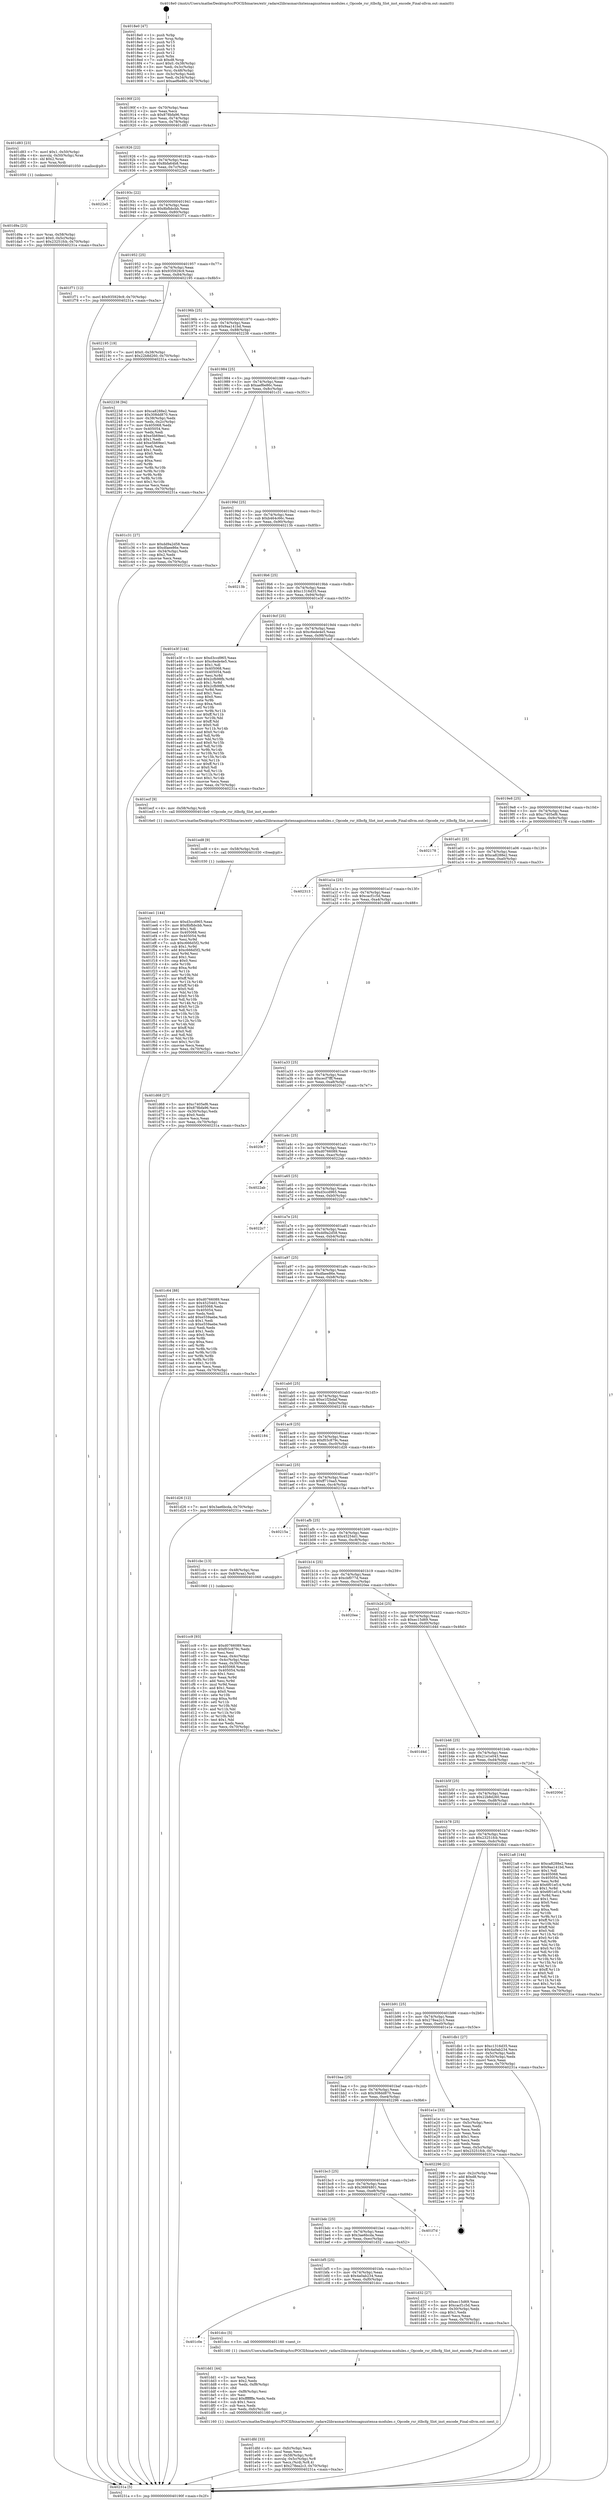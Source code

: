 digraph "0x4018e0" {
  label = "0x4018e0 (/mnt/c/Users/mathe/Desktop/tcc/POCII/binaries/extr_radare2librasmarchxtensagnuxtensa-modules.c_Opcode_rsr_itlbcfg_Slot_inst_encode_Final-ollvm.out::main(0))"
  labelloc = "t"
  node[shape=record]

  Entry [label="",width=0.3,height=0.3,shape=circle,fillcolor=black,style=filled]
  "0x40190f" [label="{
     0x40190f [23]\l
     | [instrs]\l
     &nbsp;&nbsp;0x40190f \<+3\>: mov -0x70(%rbp),%eax\l
     &nbsp;&nbsp;0x401912 \<+2\>: mov %eax,%ecx\l
     &nbsp;&nbsp;0x401914 \<+6\>: sub $0x878bfa96,%ecx\l
     &nbsp;&nbsp;0x40191a \<+3\>: mov %eax,-0x74(%rbp)\l
     &nbsp;&nbsp;0x40191d \<+3\>: mov %ecx,-0x78(%rbp)\l
     &nbsp;&nbsp;0x401920 \<+6\>: je 0000000000401d83 \<main+0x4a3\>\l
  }"]
  "0x401d83" [label="{
     0x401d83 [23]\l
     | [instrs]\l
     &nbsp;&nbsp;0x401d83 \<+7\>: movl $0x1,-0x50(%rbp)\l
     &nbsp;&nbsp;0x401d8a \<+4\>: movslq -0x50(%rbp),%rax\l
     &nbsp;&nbsp;0x401d8e \<+4\>: shl $0x2,%rax\l
     &nbsp;&nbsp;0x401d92 \<+3\>: mov %rax,%rdi\l
     &nbsp;&nbsp;0x401d95 \<+5\>: call 0000000000401050 \<malloc@plt\>\l
     | [calls]\l
     &nbsp;&nbsp;0x401050 \{1\} (unknown)\l
  }"]
  "0x401926" [label="{
     0x401926 [22]\l
     | [instrs]\l
     &nbsp;&nbsp;0x401926 \<+5\>: jmp 000000000040192b \<main+0x4b\>\l
     &nbsp;&nbsp;0x40192b \<+3\>: mov -0x74(%rbp),%eax\l
     &nbsp;&nbsp;0x40192e \<+5\>: sub $0x8bfa64b8,%eax\l
     &nbsp;&nbsp;0x401933 \<+3\>: mov %eax,-0x7c(%rbp)\l
     &nbsp;&nbsp;0x401936 \<+6\>: je 00000000004022e5 \<main+0xa05\>\l
  }"]
  Exit [label="",width=0.3,height=0.3,shape=circle,fillcolor=black,style=filled,peripheries=2]
  "0x4022e5" [label="{
     0x4022e5\l
  }", style=dashed]
  "0x40193c" [label="{
     0x40193c [22]\l
     | [instrs]\l
     &nbsp;&nbsp;0x40193c \<+5\>: jmp 0000000000401941 \<main+0x61\>\l
     &nbsp;&nbsp;0x401941 \<+3\>: mov -0x74(%rbp),%eax\l
     &nbsp;&nbsp;0x401944 \<+5\>: sub $0x8bfbbcbb,%eax\l
     &nbsp;&nbsp;0x401949 \<+3\>: mov %eax,-0x80(%rbp)\l
     &nbsp;&nbsp;0x40194c \<+6\>: je 0000000000401f71 \<main+0x691\>\l
  }"]
  "0x401ee1" [label="{
     0x401ee1 [144]\l
     | [instrs]\l
     &nbsp;&nbsp;0x401ee1 \<+5\>: mov $0xd3ccd965,%eax\l
     &nbsp;&nbsp;0x401ee6 \<+5\>: mov $0x8bfbbcbb,%ecx\l
     &nbsp;&nbsp;0x401eeb \<+2\>: mov $0x1,%dl\l
     &nbsp;&nbsp;0x401eed \<+7\>: mov 0x405068,%esi\l
     &nbsp;&nbsp;0x401ef4 \<+8\>: mov 0x405054,%r8d\l
     &nbsp;&nbsp;0x401efc \<+3\>: mov %esi,%r9d\l
     &nbsp;&nbsp;0x401eff \<+7\>: sub $0xc666d5f2,%r9d\l
     &nbsp;&nbsp;0x401f06 \<+4\>: sub $0x1,%r9d\l
     &nbsp;&nbsp;0x401f0a \<+7\>: add $0xc666d5f2,%r9d\l
     &nbsp;&nbsp;0x401f11 \<+4\>: imul %r9d,%esi\l
     &nbsp;&nbsp;0x401f15 \<+3\>: and $0x1,%esi\l
     &nbsp;&nbsp;0x401f18 \<+3\>: cmp $0x0,%esi\l
     &nbsp;&nbsp;0x401f1b \<+4\>: sete %r10b\l
     &nbsp;&nbsp;0x401f1f \<+4\>: cmp $0xa,%r8d\l
     &nbsp;&nbsp;0x401f23 \<+4\>: setl %r11b\l
     &nbsp;&nbsp;0x401f27 \<+3\>: mov %r10b,%bl\l
     &nbsp;&nbsp;0x401f2a \<+3\>: xor $0xff,%bl\l
     &nbsp;&nbsp;0x401f2d \<+3\>: mov %r11b,%r14b\l
     &nbsp;&nbsp;0x401f30 \<+4\>: xor $0xff,%r14b\l
     &nbsp;&nbsp;0x401f34 \<+3\>: xor $0x0,%dl\l
     &nbsp;&nbsp;0x401f37 \<+3\>: mov %bl,%r15b\l
     &nbsp;&nbsp;0x401f3a \<+4\>: and $0x0,%r15b\l
     &nbsp;&nbsp;0x401f3e \<+3\>: and %dl,%r10b\l
     &nbsp;&nbsp;0x401f41 \<+3\>: mov %r14b,%r12b\l
     &nbsp;&nbsp;0x401f44 \<+4\>: and $0x0,%r12b\l
     &nbsp;&nbsp;0x401f48 \<+3\>: and %dl,%r11b\l
     &nbsp;&nbsp;0x401f4b \<+3\>: or %r10b,%r15b\l
     &nbsp;&nbsp;0x401f4e \<+3\>: or %r11b,%r12b\l
     &nbsp;&nbsp;0x401f51 \<+3\>: xor %r12b,%r15b\l
     &nbsp;&nbsp;0x401f54 \<+3\>: or %r14b,%bl\l
     &nbsp;&nbsp;0x401f57 \<+3\>: xor $0xff,%bl\l
     &nbsp;&nbsp;0x401f5a \<+3\>: or $0x0,%dl\l
     &nbsp;&nbsp;0x401f5d \<+2\>: and %dl,%bl\l
     &nbsp;&nbsp;0x401f5f \<+3\>: or %bl,%r15b\l
     &nbsp;&nbsp;0x401f62 \<+4\>: test $0x1,%r15b\l
     &nbsp;&nbsp;0x401f66 \<+3\>: cmovne %ecx,%eax\l
     &nbsp;&nbsp;0x401f69 \<+3\>: mov %eax,-0x70(%rbp)\l
     &nbsp;&nbsp;0x401f6c \<+5\>: jmp 000000000040231a \<main+0xa3a\>\l
  }"]
  "0x401f71" [label="{
     0x401f71 [12]\l
     | [instrs]\l
     &nbsp;&nbsp;0x401f71 \<+7\>: movl $0x935929c9,-0x70(%rbp)\l
     &nbsp;&nbsp;0x401f78 \<+5\>: jmp 000000000040231a \<main+0xa3a\>\l
  }"]
  "0x401952" [label="{
     0x401952 [25]\l
     | [instrs]\l
     &nbsp;&nbsp;0x401952 \<+5\>: jmp 0000000000401957 \<main+0x77\>\l
     &nbsp;&nbsp;0x401957 \<+3\>: mov -0x74(%rbp),%eax\l
     &nbsp;&nbsp;0x40195a \<+5\>: sub $0x935929c9,%eax\l
     &nbsp;&nbsp;0x40195f \<+6\>: mov %eax,-0x84(%rbp)\l
     &nbsp;&nbsp;0x401965 \<+6\>: je 0000000000402195 \<main+0x8b5\>\l
  }"]
  "0x401ed8" [label="{
     0x401ed8 [9]\l
     | [instrs]\l
     &nbsp;&nbsp;0x401ed8 \<+4\>: mov -0x58(%rbp),%rdi\l
     &nbsp;&nbsp;0x401edc \<+5\>: call 0000000000401030 \<free@plt\>\l
     | [calls]\l
     &nbsp;&nbsp;0x401030 \{1\} (unknown)\l
  }"]
  "0x402195" [label="{
     0x402195 [19]\l
     | [instrs]\l
     &nbsp;&nbsp;0x402195 \<+7\>: movl $0x0,-0x38(%rbp)\l
     &nbsp;&nbsp;0x40219c \<+7\>: movl $0x22b8d260,-0x70(%rbp)\l
     &nbsp;&nbsp;0x4021a3 \<+5\>: jmp 000000000040231a \<main+0xa3a\>\l
  }"]
  "0x40196b" [label="{
     0x40196b [25]\l
     | [instrs]\l
     &nbsp;&nbsp;0x40196b \<+5\>: jmp 0000000000401970 \<main+0x90\>\l
     &nbsp;&nbsp;0x401970 \<+3\>: mov -0x74(%rbp),%eax\l
     &nbsp;&nbsp;0x401973 \<+5\>: sub $0x9aa141bd,%eax\l
     &nbsp;&nbsp;0x401978 \<+6\>: mov %eax,-0x88(%rbp)\l
     &nbsp;&nbsp;0x40197e \<+6\>: je 0000000000402238 \<main+0x958\>\l
  }"]
  "0x401dfd" [label="{
     0x401dfd [33]\l
     | [instrs]\l
     &nbsp;&nbsp;0x401dfd \<+6\>: mov -0xfc(%rbp),%ecx\l
     &nbsp;&nbsp;0x401e03 \<+3\>: imul %eax,%ecx\l
     &nbsp;&nbsp;0x401e06 \<+4\>: mov -0x58(%rbp),%rdi\l
     &nbsp;&nbsp;0x401e0a \<+4\>: movslq -0x5c(%rbp),%r8\l
     &nbsp;&nbsp;0x401e0e \<+4\>: mov %ecx,(%rdi,%r8,4)\l
     &nbsp;&nbsp;0x401e12 \<+7\>: movl $0x278ea2c3,-0x70(%rbp)\l
     &nbsp;&nbsp;0x401e19 \<+5\>: jmp 000000000040231a \<main+0xa3a\>\l
  }"]
  "0x402238" [label="{
     0x402238 [94]\l
     | [instrs]\l
     &nbsp;&nbsp;0x402238 \<+5\>: mov $0xca8288e2,%eax\l
     &nbsp;&nbsp;0x40223d \<+5\>: mov $0x308dd870,%ecx\l
     &nbsp;&nbsp;0x402242 \<+3\>: mov -0x38(%rbp),%edx\l
     &nbsp;&nbsp;0x402245 \<+3\>: mov %edx,-0x2c(%rbp)\l
     &nbsp;&nbsp;0x402248 \<+7\>: mov 0x405068,%edx\l
     &nbsp;&nbsp;0x40224f \<+7\>: mov 0x405054,%esi\l
     &nbsp;&nbsp;0x402256 \<+2\>: mov %edx,%edi\l
     &nbsp;&nbsp;0x402258 \<+6\>: sub $0xe5b69ee1,%edi\l
     &nbsp;&nbsp;0x40225e \<+3\>: sub $0x1,%edi\l
     &nbsp;&nbsp;0x402261 \<+6\>: add $0xe5b69ee1,%edi\l
     &nbsp;&nbsp;0x402267 \<+3\>: imul %edi,%edx\l
     &nbsp;&nbsp;0x40226a \<+3\>: and $0x1,%edx\l
     &nbsp;&nbsp;0x40226d \<+3\>: cmp $0x0,%edx\l
     &nbsp;&nbsp;0x402270 \<+4\>: sete %r8b\l
     &nbsp;&nbsp;0x402274 \<+3\>: cmp $0xa,%esi\l
     &nbsp;&nbsp;0x402277 \<+4\>: setl %r9b\l
     &nbsp;&nbsp;0x40227b \<+3\>: mov %r8b,%r10b\l
     &nbsp;&nbsp;0x40227e \<+3\>: and %r9b,%r10b\l
     &nbsp;&nbsp;0x402281 \<+3\>: xor %r9b,%r8b\l
     &nbsp;&nbsp;0x402284 \<+3\>: or %r8b,%r10b\l
     &nbsp;&nbsp;0x402287 \<+4\>: test $0x1,%r10b\l
     &nbsp;&nbsp;0x40228b \<+3\>: cmovne %ecx,%eax\l
     &nbsp;&nbsp;0x40228e \<+3\>: mov %eax,-0x70(%rbp)\l
     &nbsp;&nbsp;0x402291 \<+5\>: jmp 000000000040231a \<main+0xa3a\>\l
  }"]
  "0x401984" [label="{
     0x401984 [25]\l
     | [instrs]\l
     &nbsp;&nbsp;0x401984 \<+5\>: jmp 0000000000401989 \<main+0xa9\>\l
     &nbsp;&nbsp;0x401989 \<+3\>: mov -0x74(%rbp),%eax\l
     &nbsp;&nbsp;0x40198c \<+5\>: sub $0xaef6e86c,%eax\l
     &nbsp;&nbsp;0x401991 \<+6\>: mov %eax,-0x8c(%rbp)\l
     &nbsp;&nbsp;0x401997 \<+6\>: je 0000000000401c31 \<main+0x351\>\l
  }"]
  "0x401dd1" [label="{
     0x401dd1 [44]\l
     | [instrs]\l
     &nbsp;&nbsp;0x401dd1 \<+2\>: xor %ecx,%ecx\l
     &nbsp;&nbsp;0x401dd3 \<+5\>: mov $0x2,%edx\l
     &nbsp;&nbsp;0x401dd8 \<+6\>: mov %edx,-0xf8(%rbp)\l
     &nbsp;&nbsp;0x401dde \<+1\>: cltd\l
     &nbsp;&nbsp;0x401ddf \<+6\>: mov -0xf8(%rbp),%esi\l
     &nbsp;&nbsp;0x401de5 \<+2\>: idiv %esi\l
     &nbsp;&nbsp;0x401de7 \<+6\>: imul $0xfffffffe,%edx,%edx\l
     &nbsp;&nbsp;0x401ded \<+3\>: sub $0x1,%ecx\l
     &nbsp;&nbsp;0x401df0 \<+2\>: sub %ecx,%edx\l
     &nbsp;&nbsp;0x401df2 \<+6\>: mov %edx,-0xfc(%rbp)\l
     &nbsp;&nbsp;0x401df8 \<+5\>: call 0000000000401160 \<next_i\>\l
     | [calls]\l
     &nbsp;&nbsp;0x401160 \{1\} (/mnt/c/Users/mathe/Desktop/tcc/POCII/binaries/extr_radare2librasmarchxtensagnuxtensa-modules.c_Opcode_rsr_itlbcfg_Slot_inst_encode_Final-ollvm.out::next_i)\l
  }"]
  "0x401c31" [label="{
     0x401c31 [27]\l
     | [instrs]\l
     &nbsp;&nbsp;0x401c31 \<+5\>: mov $0xdd9a2d58,%eax\l
     &nbsp;&nbsp;0x401c36 \<+5\>: mov $0xdfaee86e,%ecx\l
     &nbsp;&nbsp;0x401c3b \<+3\>: mov -0x34(%rbp),%edx\l
     &nbsp;&nbsp;0x401c3e \<+3\>: cmp $0x2,%edx\l
     &nbsp;&nbsp;0x401c41 \<+3\>: cmovne %ecx,%eax\l
     &nbsp;&nbsp;0x401c44 \<+3\>: mov %eax,-0x70(%rbp)\l
     &nbsp;&nbsp;0x401c47 \<+5\>: jmp 000000000040231a \<main+0xa3a\>\l
  }"]
  "0x40199d" [label="{
     0x40199d [25]\l
     | [instrs]\l
     &nbsp;&nbsp;0x40199d \<+5\>: jmp 00000000004019a2 \<main+0xc2\>\l
     &nbsp;&nbsp;0x4019a2 \<+3\>: mov -0x74(%rbp),%eax\l
     &nbsp;&nbsp;0x4019a5 \<+5\>: sub $0xb464c66c,%eax\l
     &nbsp;&nbsp;0x4019aa \<+6\>: mov %eax,-0x90(%rbp)\l
     &nbsp;&nbsp;0x4019b0 \<+6\>: je 000000000040213b \<main+0x85b\>\l
  }"]
  "0x40231a" [label="{
     0x40231a [5]\l
     | [instrs]\l
     &nbsp;&nbsp;0x40231a \<+5\>: jmp 000000000040190f \<main+0x2f\>\l
  }"]
  "0x4018e0" [label="{
     0x4018e0 [47]\l
     | [instrs]\l
     &nbsp;&nbsp;0x4018e0 \<+1\>: push %rbp\l
     &nbsp;&nbsp;0x4018e1 \<+3\>: mov %rsp,%rbp\l
     &nbsp;&nbsp;0x4018e4 \<+2\>: push %r15\l
     &nbsp;&nbsp;0x4018e6 \<+2\>: push %r14\l
     &nbsp;&nbsp;0x4018e8 \<+2\>: push %r13\l
     &nbsp;&nbsp;0x4018ea \<+2\>: push %r12\l
     &nbsp;&nbsp;0x4018ec \<+1\>: push %rbx\l
     &nbsp;&nbsp;0x4018ed \<+7\>: sub $0xd8,%rsp\l
     &nbsp;&nbsp;0x4018f4 \<+7\>: movl $0x0,-0x38(%rbp)\l
     &nbsp;&nbsp;0x4018fb \<+3\>: mov %edi,-0x3c(%rbp)\l
     &nbsp;&nbsp;0x4018fe \<+4\>: mov %rsi,-0x48(%rbp)\l
     &nbsp;&nbsp;0x401902 \<+3\>: mov -0x3c(%rbp),%edi\l
     &nbsp;&nbsp;0x401905 \<+3\>: mov %edi,-0x34(%rbp)\l
     &nbsp;&nbsp;0x401908 \<+7\>: movl $0xaef6e86c,-0x70(%rbp)\l
  }"]
  "0x401c0e" [label="{
     0x401c0e\l
  }", style=dashed]
  "0x40213b" [label="{
     0x40213b\l
  }", style=dashed]
  "0x4019b6" [label="{
     0x4019b6 [25]\l
     | [instrs]\l
     &nbsp;&nbsp;0x4019b6 \<+5\>: jmp 00000000004019bb \<main+0xdb\>\l
     &nbsp;&nbsp;0x4019bb \<+3\>: mov -0x74(%rbp),%eax\l
     &nbsp;&nbsp;0x4019be \<+5\>: sub $0xc1316d35,%eax\l
     &nbsp;&nbsp;0x4019c3 \<+6\>: mov %eax,-0x94(%rbp)\l
     &nbsp;&nbsp;0x4019c9 \<+6\>: je 0000000000401e3f \<main+0x55f\>\l
  }"]
  "0x401dcc" [label="{
     0x401dcc [5]\l
     | [instrs]\l
     &nbsp;&nbsp;0x401dcc \<+5\>: call 0000000000401160 \<next_i\>\l
     | [calls]\l
     &nbsp;&nbsp;0x401160 \{1\} (/mnt/c/Users/mathe/Desktop/tcc/POCII/binaries/extr_radare2librasmarchxtensagnuxtensa-modules.c_Opcode_rsr_itlbcfg_Slot_inst_encode_Final-ollvm.out::next_i)\l
  }"]
  "0x401e3f" [label="{
     0x401e3f [144]\l
     | [instrs]\l
     &nbsp;&nbsp;0x401e3f \<+5\>: mov $0xd3ccd965,%eax\l
     &nbsp;&nbsp;0x401e44 \<+5\>: mov $0xc6ede4e5,%ecx\l
     &nbsp;&nbsp;0x401e49 \<+2\>: mov $0x1,%dl\l
     &nbsp;&nbsp;0x401e4b \<+7\>: mov 0x405068,%esi\l
     &nbsp;&nbsp;0x401e52 \<+7\>: mov 0x405054,%edi\l
     &nbsp;&nbsp;0x401e59 \<+3\>: mov %esi,%r8d\l
     &nbsp;&nbsp;0x401e5c \<+7\>: add $0x2cfb98fb,%r8d\l
     &nbsp;&nbsp;0x401e63 \<+4\>: sub $0x1,%r8d\l
     &nbsp;&nbsp;0x401e67 \<+7\>: sub $0x2cfb98fb,%r8d\l
     &nbsp;&nbsp;0x401e6e \<+4\>: imul %r8d,%esi\l
     &nbsp;&nbsp;0x401e72 \<+3\>: and $0x1,%esi\l
     &nbsp;&nbsp;0x401e75 \<+3\>: cmp $0x0,%esi\l
     &nbsp;&nbsp;0x401e78 \<+4\>: sete %r9b\l
     &nbsp;&nbsp;0x401e7c \<+3\>: cmp $0xa,%edi\l
     &nbsp;&nbsp;0x401e7f \<+4\>: setl %r10b\l
     &nbsp;&nbsp;0x401e83 \<+3\>: mov %r9b,%r11b\l
     &nbsp;&nbsp;0x401e86 \<+4\>: xor $0xff,%r11b\l
     &nbsp;&nbsp;0x401e8a \<+3\>: mov %r10b,%bl\l
     &nbsp;&nbsp;0x401e8d \<+3\>: xor $0xff,%bl\l
     &nbsp;&nbsp;0x401e90 \<+3\>: xor $0x0,%dl\l
     &nbsp;&nbsp;0x401e93 \<+3\>: mov %r11b,%r14b\l
     &nbsp;&nbsp;0x401e96 \<+4\>: and $0x0,%r14b\l
     &nbsp;&nbsp;0x401e9a \<+3\>: and %dl,%r9b\l
     &nbsp;&nbsp;0x401e9d \<+3\>: mov %bl,%r15b\l
     &nbsp;&nbsp;0x401ea0 \<+4\>: and $0x0,%r15b\l
     &nbsp;&nbsp;0x401ea4 \<+3\>: and %dl,%r10b\l
     &nbsp;&nbsp;0x401ea7 \<+3\>: or %r9b,%r14b\l
     &nbsp;&nbsp;0x401eaa \<+3\>: or %r10b,%r15b\l
     &nbsp;&nbsp;0x401ead \<+3\>: xor %r15b,%r14b\l
     &nbsp;&nbsp;0x401eb0 \<+3\>: or %bl,%r11b\l
     &nbsp;&nbsp;0x401eb3 \<+4\>: xor $0xff,%r11b\l
     &nbsp;&nbsp;0x401eb7 \<+3\>: or $0x0,%dl\l
     &nbsp;&nbsp;0x401eba \<+3\>: and %dl,%r11b\l
     &nbsp;&nbsp;0x401ebd \<+3\>: or %r11b,%r14b\l
     &nbsp;&nbsp;0x401ec0 \<+4\>: test $0x1,%r14b\l
     &nbsp;&nbsp;0x401ec4 \<+3\>: cmovne %ecx,%eax\l
     &nbsp;&nbsp;0x401ec7 \<+3\>: mov %eax,-0x70(%rbp)\l
     &nbsp;&nbsp;0x401eca \<+5\>: jmp 000000000040231a \<main+0xa3a\>\l
  }"]
  "0x4019cf" [label="{
     0x4019cf [25]\l
     | [instrs]\l
     &nbsp;&nbsp;0x4019cf \<+5\>: jmp 00000000004019d4 \<main+0xf4\>\l
     &nbsp;&nbsp;0x4019d4 \<+3\>: mov -0x74(%rbp),%eax\l
     &nbsp;&nbsp;0x4019d7 \<+5\>: sub $0xc6ede4e5,%eax\l
     &nbsp;&nbsp;0x4019dc \<+6\>: mov %eax,-0x98(%rbp)\l
     &nbsp;&nbsp;0x4019e2 \<+6\>: je 0000000000401ecf \<main+0x5ef\>\l
  }"]
  "0x401d9a" [label="{
     0x401d9a [23]\l
     | [instrs]\l
     &nbsp;&nbsp;0x401d9a \<+4\>: mov %rax,-0x58(%rbp)\l
     &nbsp;&nbsp;0x401d9e \<+7\>: movl $0x0,-0x5c(%rbp)\l
     &nbsp;&nbsp;0x401da5 \<+7\>: movl $0x23251fcb,-0x70(%rbp)\l
     &nbsp;&nbsp;0x401dac \<+5\>: jmp 000000000040231a \<main+0xa3a\>\l
  }"]
  "0x401ecf" [label="{
     0x401ecf [9]\l
     | [instrs]\l
     &nbsp;&nbsp;0x401ecf \<+4\>: mov -0x58(%rbp),%rdi\l
     &nbsp;&nbsp;0x401ed3 \<+5\>: call 00000000004016e0 \<Opcode_rsr_itlbcfg_Slot_inst_encode\>\l
     | [calls]\l
     &nbsp;&nbsp;0x4016e0 \{1\} (/mnt/c/Users/mathe/Desktop/tcc/POCII/binaries/extr_radare2librasmarchxtensagnuxtensa-modules.c_Opcode_rsr_itlbcfg_Slot_inst_encode_Final-ollvm.out::Opcode_rsr_itlbcfg_Slot_inst_encode)\l
  }"]
  "0x4019e8" [label="{
     0x4019e8 [25]\l
     | [instrs]\l
     &nbsp;&nbsp;0x4019e8 \<+5\>: jmp 00000000004019ed \<main+0x10d\>\l
     &nbsp;&nbsp;0x4019ed \<+3\>: mov -0x74(%rbp),%eax\l
     &nbsp;&nbsp;0x4019f0 \<+5\>: sub $0xc7405ef6,%eax\l
     &nbsp;&nbsp;0x4019f5 \<+6\>: mov %eax,-0x9c(%rbp)\l
     &nbsp;&nbsp;0x4019fb \<+6\>: je 0000000000402178 \<main+0x898\>\l
  }"]
  "0x401bf5" [label="{
     0x401bf5 [25]\l
     | [instrs]\l
     &nbsp;&nbsp;0x401bf5 \<+5\>: jmp 0000000000401bfa \<main+0x31a\>\l
     &nbsp;&nbsp;0x401bfa \<+3\>: mov -0x74(%rbp),%eax\l
     &nbsp;&nbsp;0x401bfd \<+5\>: sub $0x4a0ab234,%eax\l
     &nbsp;&nbsp;0x401c02 \<+6\>: mov %eax,-0xf0(%rbp)\l
     &nbsp;&nbsp;0x401c08 \<+6\>: je 0000000000401dcc \<main+0x4ec\>\l
  }"]
  "0x402178" [label="{
     0x402178\l
  }", style=dashed]
  "0x401a01" [label="{
     0x401a01 [25]\l
     | [instrs]\l
     &nbsp;&nbsp;0x401a01 \<+5\>: jmp 0000000000401a06 \<main+0x126\>\l
     &nbsp;&nbsp;0x401a06 \<+3\>: mov -0x74(%rbp),%eax\l
     &nbsp;&nbsp;0x401a09 \<+5\>: sub $0xca8288e2,%eax\l
     &nbsp;&nbsp;0x401a0e \<+6\>: mov %eax,-0xa0(%rbp)\l
     &nbsp;&nbsp;0x401a14 \<+6\>: je 0000000000402313 \<main+0xa33\>\l
  }"]
  "0x401d32" [label="{
     0x401d32 [27]\l
     | [instrs]\l
     &nbsp;&nbsp;0x401d32 \<+5\>: mov $0xec15d69,%eax\l
     &nbsp;&nbsp;0x401d37 \<+5\>: mov $0xcacf1c5d,%ecx\l
     &nbsp;&nbsp;0x401d3c \<+3\>: mov -0x30(%rbp),%edx\l
     &nbsp;&nbsp;0x401d3f \<+3\>: cmp $0x1,%edx\l
     &nbsp;&nbsp;0x401d42 \<+3\>: cmovl %ecx,%eax\l
     &nbsp;&nbsp;0x401d45 \<+3\>: mov %eax,-0x70(%rbp)\l
     &nbsp;&nbsp;0x401d48 \<+5\>: jmp 000000000040231a \<main+0xa3a\>\l
  }"]
  "0x402313" [label="{
     0x402313\l
  }", style=dashed]
  "0x401a1a" [label="{
     0x401a1a [25]\l
     | [instrs]\l
     &nbsp;&nbsp;0x401a1a \<+5\>: jmp 0000000000401a1f \<main+0x13f\>\l
     &nbsp;&nbsp;0x401a1f \<+3\>: mov -0x74(%rbp),%eax\l
     &nbsp;&nbsp;0x401a22 \<+5\>: sub $0xcacf1c5d,%eax\l
     &nbsp;&nbsp;0x401a27 \<+6\>: mov %eax,-0xa4(%rbp)\l
     &nbsp;&nbsp;0x401a2d \<+6\>: je 0000000000401d68 \<main+0x488\>\l
  }"]
  "0x401bdc" [label="{
     0x401bdc [25]\l
     | [instrs]\l
     &nbsp;&nbsp;0x401bdc \<+5\>: jmp 0000000000401be1 \<main+0x301\>\l
     &nbsp;&nbsp;0x401be1 \<+3\>: mov -0x74(%rbp),%eax\l
     &nbsp;&nbsp;0x401be4 \<+5\>: sub $0x3ae6bcda,%eax\l
     &nbsp;&nbsp;0x401be9 \<+6\>: mov %eax,-0xec(%rbp)\l
     &nbsp;&nbsp;0x401bef \<+6\>: je 0000000000401d32 \<main+0x452\>\l
  }"]
  "0x401d68" [label="{
     0x401d68 [27]\l
     | [instrs]\l
     &nbsp;&nbsp;0x401d68 \<+5\>: mov $0xc7405ef6,%eax\l
     &nbsp;&nbsp;0x401d6d \<+5\>: mov $0x878bfa96,%ecx\l
     &nbsp;&nbsp;0x401d72 \<+3\>: mov -0x30(%rbp),%edx\l
     &nbsp;&nbsp;0x401d75 \<+3\>: cmp $0x0,%edx\l
     &nbsp;&nbsp;0x401d78 \<+3\>: cmove %ecx,%eax\l
     &nbsp;&nbsp;0x401d7b \<+3\>: mov %eax,-0x70(%rbp)\l
     &nbsp;&nbsp;0x401d7e \<+5\>: jmp 000000000040231a \<main+0xa3a\>\l
  }"]
  "0x401a33" [label="{
     0x401a33 [25]\l
     | [instrs]\l
     &nbsp;&nbsp;0x401a33 \<+5\>: jmp 0000000000401a38 \<main+0x158\>\l
     &nbsp;&nbsp;0x401a38 \<+3\>: mov -0x74(%rbp),%eax\l
     &nbsp;&nbsp;0x401a3b \<+5\>: sub $0xcecf7fff,%eax\l
     &nbsp;&nbsp;0x401a40 \<+6\>: mov %eax,-0xa8(%rbp)\l
     &nbsp;&nbsp;0x401a46 \<+6\>: je 00000000004020c7 \<main+0x7e7\>\l
  }"]
  "0x401f7d" [label="{
     0x401f7d\l
  }", style=dashed]
  "0x4020c7" [label="{
     0x4020c7\l
  }", style=dashed]
  "0x401a4c" [label="{
     0x401a4c [25]\l
     | [instrs]\l
     &nbsp;&nbsp;0x401a4c \<+5\>: jmp 0000000000401a51 \<main+0x171\>\l
     &nbsp;&nbsp;0x401a51 \<+3\>: mov -0x74(%rbp),%eax\l
     &nbsp;&nbsp;0x401a54 \<+5\>: sub $0xd0766089,%eax\l
     &nbsp;&nbsp;0x401a59 \<+6\>: mov %eax,-0xac(%rbp)\l
     &nbsp;&nbsp;0x401a5f \<+6\>: je 00000000004022ab \<main+0x9cb\>\l
  }"]
  "0x401bc3" [label="{
     0x401bc3 [25]\l
     | [instrs]\l
     &nbsp;&nbsp;0x401bc3 \<+5\>: jmp 0000000000401bc8 \<main+0x2e8\>\l
     &nbsp;&nbsp;0x401bc8 \<+3\>: mov -0x74(%rbp),%eax\l
     &nbsp;&nbsp;0x401bcb \<+5\>: sub $0x366f4801,%eax\l
     &nbsp;&nbsp;0x401bd0 \<+6\>: mov %eax,-0xe8(%rbp)\l
     &nbsp;&nbsp;0x401bd6 \<+6\>: je 0000000000401f7d \<main+0x69d\>\l
  }"]
  "0x4022ab" [label="{
     0x4022ab\l
  }", style=dashed]
  "0x401a65" [label="{
     0x401a65 [25]\l
     | [instrs]\l
     &nbsp;&nbsp;0x401a65 \<+5\>: jmp 0000000000401a6a \<main+0x18a\>\l
     &nbsp;&nbsp;0x401a6a \<+3\>: mov -0x74(%rbp),%eax\l
     &nbsp;&nbsp;0x401a6d \<+5\>: sub $0xd3ccd965,%eax\l
     &nbsp;&nbsp;0x401a72 \<+6\>: mov %eax,-0xb0(%rbp)\l
     &nbsp;&nbsp;0x401a78 \<+6\>: je 00000000004022c7 \<main+0x9e7\>\l
  }"]
  "0x402296" [label="{
     0x402296 [21]\l
     | [instrs]\l
     &nbsp;&nbsp;0x402296 \<+3\>: mov -0x2c(%rbp),%eax\l
     &nbsp;&nbsp;0x402299 \<+7\>: add $0xd8,%rsp\l
     &nbsp;&nbsp;0x4022a0 \<+1\>: pop %rbx\l
     &nbsp;&nbsp;0x4022a1 \<+2\>: pop %r12\l
     &nbsp;&nbsp;0x4022a3 \<+2\>: pop %r13\l
     &nbsp;&nbsp;0x4022a5 \<+2\>: pop %r14\l
     &nbsp;&nbsp;0x4022a7 \<+2\>: pop %r15\l
     &nbsp;&nbsp;0x4022a9 \<+1\>: pop %rbp\l
     &nbsp;&nbsp;0x4022aa \<+1\>: ret\l
  }"]
  "0x4022c7" [label="{
     0x4022c7\l
  }", style=dashed]
  "0x401a7e" [label="{
     0x401a7e [25]\l
     | [instrs]\l
     &nbsp;&nbsp;0x401a7e \<+5\>: jmp 0000000000401a83 \<main+0x1a3\>\l
     &nbsp;&nbsp;0x401a83 \<+3\>: mov -0x74(%rbp),%eax\l
     &nbsp;&nbsp;0x401a86 \<+5\>: sub $0xdd9a2d58,%eax\l
     &nbsp;&nbsp;0x401a8b \<+6\>: mov %eax,-0xb4(%rbp)\l
     &nbsp;&nbsp;0x401a91 \<+6\>: je 0000000000401c64 \<main+0x384\>\l
  }"]
  "0x401baa" [label="{
     0x401baa [25]\l
     | [instrs]\l
     &nbsp;&nbsp;0x401baa \<+5\>: jmp 0000000000401baf \<main+0x2cf\>\l
     &nbsp;&nbsp;0x401baf \<+3\>: mov -0x74(%rbp),%eax\l
     &nbsp;&nbsp;0x401bb2 \<+5\>: sub $0x308dd870,%eax\l
     &nbsp;&nbsp;0x401bb7 \<+6\>: mov %eax,-0xe4(%rbp)\l
     &nbsp;&nbsp;0x401bbd \<+6\>: je 0000000000402296 \<main+0x9b6\>\l
  }"]
  "0x401c64" [label="{
     0x401c64 [88]\l
     | [instrs]\l
     &nbsp;&nbsp;0x401c64 \<+5\>: mov $0xd0766089,%eax\l
     &nbsp;&nbsp;0x401c69 \<+5\>: mov $0x45254d1,%ecx\l
     &nbsp;&nbsp;0x401c6e \<+7\>: mov 0x405068,%edx\l
     &nbsp;&nbsp;0x401c75 \<+7\>: mov 0x405054,%esi\l
     &nbsp;&nbsp;0x401c7c \<+2\>: mov %edx,%edi\l
     &nbsp;&nbsp;0x401c7e \<+6\>: add $0xe559aebe,%edi\l
     &nbsp;&nbsp;0x401c84 \<+3\>: sub $0x1,%edi\l
     &nbsp;&nbsp;0x401c87 \<+6\>: sub $0xe559aebe,%edi\l
     &nbsp;&nbsp;0x401c8d \<+3\>: imul %edi,%edx\l
     &nbsp;&nbsp;0x401c90 \<+3\>: and $0x1,%edx\l
     &nbsp;&nbsp;0x401c93 \<+3\>: cmp $0x0,%edx\l
     &nbsp;&nbsp;0x401c96 \<+4\>: sete %r8b\l
     &nbsp;&nbsp;0x401c9a \<+3\>: cmp $0xa,%esi\l
     &nbsp;&nbsp;0x401c9d \<+4\>: setl %r9b\l
     &nbsp;&nbsp;0x401ca1 \<+3\>: mov %r8b,%r10b\l
     &nbsp;&nbsp;0x401ca4 \<+3\>: and %r9b,%r10b\l
     &nbsp;&nbsp;0x401ca7 \<+3\>: xor %r9b,%r8b\l
     &nbsp;&nbsp;0x401caa \<+3\>: or %r8b,%r10b\l
     &nbsp;&nbsp;0x401cad \<+4\>: test $0x1,%r10b\l
     &nbsp;&nbsp;0x401cb1 \<+3\>: cmovne %ecx,%eax\l
     &nbsp;&nbsp;0x401cb4 \<+3\>: mov %eax,-0x70(%rbp)\l
     &nbsp;&nbsp;0x401cb7 \<+5\>: jmp 000000000040231a \<main+0xa3a\>\l
  }"]
  "0x401a97" [label="{
     0x401a97 [25]\l
     | [instrs]\l
     &nbsp;&nbsp;0x401a97 \<+5\>: jmp 0000000000401a9c \<main+0x1bc\>\l
     &nbsp;&nbsp;0x401a9c \<+3\>: mov -0x74(%rbp),%eax\l
     &nbsp;&nbsp;0x401a9f \<+5\>: sub $0xdfaee86e,%eax\l
     &nbsp;&nbsp;0x401aa4 \<+6\>: mov %eax,-0xb8(%rbp)\l
     &nbsp;&nbsp;0x401aaa \<+6\>: je 0000000000401c4c \<main+0x36c\>\l
  }"]
  "0x401e1e" [label="{
     0x401e1e [33]\l
     | [instrs]\l
     &nbsp;&nbsp;0x401e1e \<+2\>: xor %eax,%eax\l
     &nbsp;&nbsp;0x401e20 \<+3\>: mov -0x5c(%rbp),%ecx\l
     &nbsp;&nbsp;0x401e23 \<+2\>: mov %eax,%edx\l
     &nbsp;&nbsp;0x401e25 \<+2\>: sub %ecx,%edx\l
     &nbsp;&nbsp;0x401e27 \<+2\>: mov %eax,%ecx\l
     &nbsp;&nbsp;0x401e29 \<+3\>: sub $0x1,%ecx\l
     &nbsp;&nbsp;0x401e2c \<+2\>: add %ecx,%edx\l
     &nbsp;&nbsp;0x401e2e \<+2\>: sub %edx,%eax\l
     &nbsp;&nbsp;0x401e30 \<+3\>: mov %eax,-0x5c(%rbp)\l
     &nbsp;&nbsp;0x401e33 \<+7\>: movl $0x23251fcb,-0x70(%rbp)\l
     &nbsp;&nbsp;0x401e3a \<+5\>: jmp 000000000040231a \<main+0xa3a\>\l
  }"]
  "0x401c4c" [label="{
     0x401c4c\l
  }", style=dashed]
  "0x401ab0" [label="{
     0x401ab0 [25]\l
     | [instrs]\l
     &nbsp;&nbsp;0x401ab0 \<+5\>: jmp 0000000000401ab5 \<main+0x1d5\>\l
     &nbsp;&nbsp;0x401ab5 \<+3\>: mov -0x74(%rbp),%eax\l
     &nbsp;&nbsp;0x401ab8 \<+5\>: sub $0xe1f2bdaf,%eax\l
     &nbsp;&nbsp;0x401abd \<+6\>: mov %eax,-0xbc(%rbp)\l
     &nbsp;&nbsp;0x401ac3 \<+6\>: je 0000000000402184 \<main+0x8a4\>\l
  }"]
  "0x401b91" [label="{
     0x401b91 [25]\l
     | [instrs]\l
     &nbsp;&nbsp;0x401b91 \<+5\>: jmp 0000000000401b96 \<main+0x2b6\>\l
     &nbsp;&nbsp;0x401b96 \<+3\>: mov -0x74(%rbp),%eax\l
     &nbsp;&nbsp;0x401b99 \<+5\>: sub $0x278ea2c3,%eax\l
     &nbsp;&nbsp;0x401b9e \<+6\>: mov %eax,-0xe0(%rbp)\l
     &nbsp;&nbsp;0x401ba4 \<+6\>: je 0000000000401e1e \<main+0x53e\>\l
  }"]
  "0x402184" [label="{
     0x402184\l
  }", style=dashed]
  "0x401ac9" [label="{
     0x401ac9 [25]\l
     | [instrs]\l
     &nbsp;&nbsp;0x401ac9 \<+5\>: jmp 0000000000401ace \<main+0x1ee\>\l
     &nbsp;&nbsp;0x401ace \<+3\>: mov -0x74(%rbp),%eax\l
     &nbsp;&nbsp;0x401ad1 \<+5\>: sub $0xf03c879c,%eax\l
     &nbsp;&nbsp;0x401ad6 \<+6\>: mov %eax,-0xc0(%rbp)\l
     &nbsp;&nbsp;0x401adc \<+6\>: je 0000000000401d26 \<main+0x446\>\l
  }"]
  "0x401db1" [label="{
     0x401db1 [27]\l
     | [instrs]\l
     &nbsp;&nbsp;0x401db1 \<+5\>: mov $0xc1316d35,%eax\l
     &nbsp;&nbsp;0x401db6 \<+5\>: mov $0x4a0ab234,%ecx\l
     &nbsp;&nbsp;0x401dbb \<+3\>: mov -0x5c(%rbp),%edx\l
     &nbsp;&nbsp;0x401dbe \<+3\>: cmp -0x50(%rbp),%edx\l
     &nbsp;&nbsp;0x401dc1 \<+3\>: cmovl %ecx,%eax\l
     &nbsp;&nbsp;0x401dc4 \<+3\>: mov %eax,-0x70(%rbp)\l
     &nbsp;&nbsp;0x401dc7 \<+5\>: jmp 000000000040231a \<main+0xa3a\>\l
  }"]
  "0x401d26" [label="{
     0x401d26 [12]\l
     | [instrs]\l
     &nbsp;&nbsp;0x401d26 \<+7\>: movl $0x3ae6bcda,-0x70(%rbp)\l
     &nbsp;&nbsp;0x401d2d \<+5\>: jmp 000000000040231a \<main+0xa3a\>\l
  }"]
  "0x401ae2" [label="{
     0x401ae2 [25]\l
     | [instrs]\l
     &nbsp;&nbsp;0x401ae2 \<+5\>: jmp 0000000000401ae7 \<main+0x207\>\l
     &nbsp;&nbsp;0x401ae7 \<+3\>: mov -0x74(%rbp),%eax\l
     &nbsp;&nbsp;0x401aea \<+5\>: sub $0xff710aa5,%eax\l
     &nbsp;&nbsp;0x401aef \<+6\>: mov %eax,-0xc4(%rbp)\l
     &nbsp;&nbsp;0x401af5 \<+6\>: je 000000000040215a \<main+0x87a\>\l
  }"]
  "0x401b78" [label="{
     0x401b78 [25]\l
     | [instrs]\l
     &nbsp;&nbsp;0x401b78 \<+5\>: jmp 0000000000401b7d \<main+0x29d\>\l
     &nbsp;&nbsp;0x401b7d \<+3\>: mov -0x74(%rbp),%eax\l
     &nbsp;&nbsp;0x401b80 \<+5\>: sub $0x23251fcb,%eax\l
     &nbsp;&nbsp;0x401b85 \<+6\>: mov %eax,-0xdc(%rbp)\l
     &nbsp;&nbsp;0x401b8b \<+6\>: je 0000000000401db1 \<main+0x4d1\>\l
  }"]
  "0x40215a" [label="{
     0x40215a\l
  }", style=dashed]
  "0x401afb" [label="{
     0x401afb [25]\l
     | [instrs]\l
     &nbsp;&nbsp;0x401afb \<+5\>: jmp 0000000000401b00 \<main+0x220\>\l
     &nbsp;&nbsp;0x401b00 \<+3\>: mov -0x74(%rbp),%eax\l
     &nbsp;&nbsp;0x401b03 \<+5\>: sub $0x45254d1,%eax\l
     &nbsp;&nbsp;0x401b08 \<+6\>: mov %eax,-0xc8(%rbp)\l
     &nbsp;&nbsp;0x401b0e \<+6\>: je 0000000000401cbc \<main+0x3dc\>\l
  }"]
  "0x4021a8" [label="{
     0x4021a8 [144]\l
     | [instrs]\l
     &nbsp;&nbsp;0x4021a8 \<+5\>: mov $0xca8288e2,%eax\l
     &nbsp;&nbsp;0x4021ad \<+5\>: mov $0x9aa141bd,%ecx\l
     &nbsp;&nbsp;0x4021b2 \<+2\>: mov $0x1,%dl\l
     &nbsp;&nbsp;0x4021b4 \<+7\>: mov 0x405068,%esi\l
     &nbsp;&nbsp;0x4021bb \<+7\>: mov 0x405054,%edi\l
     &nbsp;&nbsp;0x4021c2 \<+3\>: mov %esi,%r8d\l
     &nbsp;&nbsp;0x4021c5 \<+7\>: add $0x6f01ef14,%r8d\l
     &nbsp;&nbsp;0x4021cc \<+4\>: sub $0x1,%r8d\l
     &nbsp;&nbsp;0x4021d0 \<+7\>: sub $0x6f01ef14,%r8d\l
     &nbsp;&nbsp;0x4021d7 \<+4\>: imul %r8d,%esi\l
     &nbsp;&nbsp;0x4021db \<+3\>: and $0x1,%esi\l
     &nbsp;&nbsp;0x4021de \<+3\>: cmp $0x0,%esi\l
     &nbsp;&nbsp;0x4021e1 \<+4\>: sete %r9b\l
     &nbsp;&nbsp;0x4021e5 \<+3\>: cmp $0xa,%edi\l
     &nbsp;&nbsp;0x4021e8 \<+4\>: setl %r10b\l
     &nbsp;&nbsp;0x4021ec \<+3\>: mov %r9b,%r11b\l
     &nbsp;&nbsp;0x4021ef \<+4\>: xor $0xff,%r11b\l
     &nbsp;&nbsp;0x4021f3 \<+3\>: mov %r10b,%bl\l
     &nbsp;&nbsp;0x4021f6 \<+3\>: xor $0xff,%bl\l
     &nbsp;&nbsp;0x4021f9 \<+3\>: xor $0x0,%dl\l
     &nbsp;&nbsp;0x4021fc \<+3\>: mov %r11b,%r14b\l
     &nbsp;&nbsp;0x4021ff \<+4\>: and $0x0,%r14b\l
     &nbsp;&nbsp;0x402203 \<+3\>: and %dl,%r9b\l
     &nbsp;&nbsp;0x402206 \<+3\>: mov %bl,%r15b\l
     &nbsp;&nbsp;0x402209 \<+4\>: and $0x0,%r15b\l
     &nbsp;&nbsp;0x40220d \<+3\>: and %dl,%r10b\l
     &nbsp;&nbsp;0x402210 \<+3\>: or %r9b,%r14b\l
     &nbsp;&nbsp;0x402213 \<+3\>: or %r10b,%r15b\l
     &nbsp;&nbsp;0x402216 \<+3\>: xor %r15b,%r14b\l
     &nbsp;&nbsp;0x402219 \<+3\>: or %bl,%r11b\l
     &nbsp;&nbsp;0x40221c \<+4\>: xor $0xff,%r11b\l
     &nbsp;&nbsp;0x402220 \<+3\>: or $0x0,%dl\l
     &nbsp;&nbsp;0x402223 \<+3\>: and %dl,%r11b\l
     &nbsp;&nbsp;0x402226 \<+3\>: or %r11b,%r14b\l
     &nbsp;&nbsp;0x402229 \<+4\>: test $0x1,%r14b\l
     &nbsp;&nbsp;0x40222d \<+3\>: cmovne %ecx,%eax\l
     &nbsp;&nbsp;0x402230 \<+3\>: mov %eax,-0x70(%rbp)\l
     &nbsp;&nbsp;0x402233 \<+5\>: jmp 000000000040231a \<main+0xa3a\>\l
  }"]
  "0x401cbc" [label="{
     0x401cbc [13]\l
     | [instrs]\l
     &nbsp;&nbsp;0x401cbc \<+4\>: mov -0x48(%rbp),%rax\l
     &nbsp;&nbsp;0x401cc0 \<+4\>: mov 0x8(%rax),%rdi\l
     &nbsp;&nbsp;0x401cc4 \<+5\>: call 0000000000401060 \<atoi@plt\>\l
     | [calls]\l
     &nbsp;&nbsp;0x401060 \{1\} (unknown)\l
  }"]
  "0x401b14" [label="{
     0x401b14 [25]\l
     | [instrs]\l
     &nbsp;&nbsp;0x401b14 \<+5\>: jmp 0000000000401b19 \<main+0x239\>\l
     &nbsp;&nbsp;0x401b19 \<+3\>: mov -0x74(%rbp),%eax\l
     &nbsp;&nbsp;0x401b1c \<+5\>: sub $0xcbf077d,%eax\l
     &nbsp;&nbsp;0x401b21 \<+6\>: mov %eax,-0xcc(%rbp)\l
     &nbsp;&nbsp;0x401b27 \<+6\>: je 00000000004020ee \<main+0x80e\>\l
  }"]
  "0x401cc9" [label="{
     0x401cc9 [93]\l
     | [instrs]\l
     &nbsp;&nbsp;0x401cc9 \<+5\>: mov $0xd0766089,%ecx\l
     &nbsp;&nbsp;0x401cce \<+5\>: mov $0xf03c879c,%edx\l
     &nbsp;&nbsp;0x401cd3 \<+2\>: xor %esi,%esi\l
     &nbsp;&nbsp;0x401cd5 \<+3\>: mov %eax,-0x4c(%rbp)\l
     &nbsp;&nbsp;0x401cd8 \<+3\>: mov -0x4c(%rbp),%eax\l
     &nbsp;&nbsp;0x401cdb \<+3\>: mov %eax,-0x30(%rbp)\l
     &nbsp;&nbsp;0x401cde \<+7\>: mov 0x405068,%eax\l
     &nbsp;&nbsp;0x401ce5 \<+8\>: mov 0x405054,%r8d\l
     &nbsp;&nbsp;0x401ced \<+3\>: sub $0x1,%esi\l
     &nbsp;&nbsp;0x401cf0 \<+3\>: mov %eax,%r9d\l
     &nbsp;&nbsp;0x401cf3 \<+3\>: add %esi,%r9d\l
     &nbsp;&nbsp;0x401cf6 \<+4\>: imul %r9d,%eax\l
     &nbsp;&nbsp;0x401cfa \<+3\>: and $0x1,%eax\l
     &nbsp;&nbsp;0x401cfd \<+3\>: cmp $0x0,%eax\l
     &nbsp;&nbsp;0x401d00 \<+4\>: sete %r10b\l
     &nbsp;&nbsp;0x401d04 \<+4\>: cmp $0xa,%r8d\l
     &nbsp;&nbsp;0x401d08 \<+4\>: setl %r11b\l
     &nbsp;&nbsp;0x401d0c \<+3\>: mov %r10b,%bl\l
     &nbsp;&nbsp;0x401d0f \<+3\>: and %r11b,%bl\l
     &nbsp;&nbsp;0x401d12 \<+3\>: xor %r11b,%r10b\l
     &nbsp;&nbsp;0x401d15 \<+3\>: or %r10b,%bl\l
     &nbsp;&nbsp;0x401d18 \<+3\>: test $0x1,%bl\l
     &nbsp;&nbsp;0x401d1b \<+3\>: cmovne %edx,%ecx\l
     &nbsp;&nbsp;0x401d1e \<+3\>: mov %ecx,-0x70(%rbp)\l
     &nbsp;&nbsp;0x401d21 \<+5\>: jmp 000000000040231a \<main+0xa3a\>\l
  }"]
  "0x401b5f" [label="{
     0x401b5f [25]\l
     | [instrs]\l
     &nbsp;&nbsp;0x401b5f \<+5\>: jmp 0000000000401b64 \<main+0x284\>\l
     &nbsp;&nbsp;0x401b64 \<+3\>: mov -0x74(%rbp),%eax\l
     &nbsp;&nbsp;0x401b67 \<+5\>: sub $0x22b8d260,%eax\l
     &nbsp;&nbsp;0x401b6c \<+6\>: mov %eax,-0xd8(%rbp)\l
     &nbsp;&nbsp;0x401b72 \<+6\>: je 00000000004021a8 \<main+0x8c8\>\l
  }"]
  "0x4020ee" [label="{
     0x4020ee\l
  }", style=dashed]
  "0x401b2d" [label="{
     0x401b2d [25]\l
     | [instrs]\l
     &nbsp;&nbsp;0x401b2d \<+5\>: jmp 0000000000401b32 \<main+0x252\>\l
     &nbsp;&nbsp;0x401b32 \<+3\>: mov -0x74(%rbp),%eax\l
     &nbsp;&nbsp;0x401b35 \<+5\>: sub $0xec15d69,%eax\l
     &nbsp;&nbsp;0x401b3a \<+6\>: mov %eax,-0xd0(%rbp)\l
     &nbsp;&nbsp;0x401b40 \<+6\>: je 0000000000401d4d \<main+0x46d\>\l
  }"]
  "0x40200d" [label="{
     0x40200d\l
  }", style=dashed]
  "0x401d4d" [label="{
     0x401d4d\l
  }", style=dashed]
  "0x401b46" [label="{
     0x401b46 [25]\l
     | [instrs]\l
     &nbsp;&nbsp;0x401b46 \<+5\>: jmp 0000000000401b4b \<main+0x26b\>\l
     &nbsp;&nbsp;0x401b4b \<+3\>: mov -0x74(%rbp),%eax\l
     &nbsp;&nbsp;0x401b4e \<+5\>: sub $0x21e1e043,%eax\l
     &nbsp;&nbsp;0x401b53 \<+6\>: mov %eax,-0xd4(%rbp)\l
     &nbsp;&nbsp;0x401b59 \<+6\>: je 000000000040200d \<main+0x72d\>\l
  }"]
  Entry -> "0x4018e0" [label=" 1"]
  "0x40190f" -> "0x401d83" [label=" 1"]
  "0x40190f" -> "0x401926" [label=" 17"]
  "0x402296" -> Exit [label=" 1"]
  "0x401926" -> "0x4022e5" [label=" 0"]
  "0x401926" -> "0x40193c" [label=" 17"]
  "0x402238" -> "0x40231a" [label=" 1"]
  "0x40193c" -> "0x401f71" [label=" 1"]
  "0x40193c" -> "0x401952" [label=" 16"]
  "0x4021a8" -> "0x40231a" [label=" 1"]
  "0x401952" -> "0x402195" [label=" 1"]
  "0x401952" -> "0x40196b" [label=" 15"]
  "0x402195" -> "0x40231a" [label=" 1"]
  "0x40196b" -> "0x402238" [label=" 1"]
  "0x40196b" -> "0x401984" [label=" 14"]
  "0x401f71" -> "0x40231a" [label=" 1"]
  "0x401984" -> "0x401c31" [label=" 1"]
  "0x401984" -> "0x40199d" [label=" 13"]
  "0x401c31" -> "0x40231a" [label=" 1"]
  "0x4018e0" -> "0x40190f" [label=" 1"]
  "0x40231a" -> "0x40190f" [label=" 17"]
  "0x401ee1" -> "0x40231a" [label=" 1"]
  "0x40199d" -> "0x40213b" [label=" 0"]
  "0x40199d" -> "0x4019b6" [label=" 13"]
  "0x401ed8" -> "0x401ee1" [label=" 1"]
  "0x4019b6" -> "0x401e3f" [label=" 1"]
  "0x4019b6" -> "0x4019cf" [label=" 12"]
  "0x401ecf" -> "0x401ed8" [label=" 1"]
  "0x4019cf" -> "0x401ecf" [label=" 1"]
  "0x4019cf" -> "0x4019e8" [label=" 11"]
  "0x401e1e" -> "0x40231a" [label=" 1"]
  "0x4019e8" -> "0x402178" [label=" 0"]
  "0x4019e8" -> "0x401a01" [label=" 11"]
  "0x401dfd" -> "0x40231a" [label=" 1"]
  "0x401a01" -> "0x402313" [label=" 0"]
  "0x401a01" -> "0x401a1a" [label=" 11"]
  "0x401dd1" -> "0x401dfd" [label=" 1"]
  "0x401a1a" -> "0x401d68" [label=" 1"]
  "0x401a1a" -> "0x401a33" [label=" 10"]
  "0x401bf5" -> "0x401c0e" [label=" 0"]
  "0x401a33" -> "0x4020c7" [label=" 0"]
  "0x401a33" -> "0x401a4c" [label=" 10"]
  "0x401bf5" -> "0x401dcc" [label=" 1"]
  "0x401a4c" -> "0x4022ab" [label=" 0"]
  "0x401a4c" -> "0x401a65" [label=" 10"]
  "0x401db1" -> "0x40231a" [label=" 2"]
  "0x401a65" -> "0x4022c7" [label=" 0"]
  "0x401a65" -> "0x401a7e" [label=" 10"]
  "0x401d9a" -> "0x40231a" [label=" 1"]
  "0x401a7e" -> "0x401c64" [label=" 1"]
  "0x401a7e" -> "0x401a97" [label=" 9"]
  "0x401c64" -> "0x40231a" [label=" 1"]
  "0x401d68" -> "0x40231a" [label=" 1"]
  "0x401a97" -> "0x401c4c" [label=" 0"]
  "0x401a97" -> "0x401ab0" [label=" 9"]
  "0x401d32" -> "0x40231a" [label=" 1"]
  "0x401ab0" -> "0x402184" [label=" 0"]
  "0x401ab0" -> "0x401ac9" [label=" 9"]
  "0x401bdc" -> "0x401d32" [label=" 1"]
  "0x401ac9" -> "0x401d26" [label=" 1"]
  "0x401ac9" -> "0x401ae2" [label=" 8"]
  "0x401dcc" -> "0x401dd1" [label=" 1"]
  "0x401ae2" -> "0x40215a" [label=" 0"]
  "0x401ae2" -> "0x401afb" [label=" 8"]
  "0x401bc3" -> "0x401f7d" [label=" 0"]
  "0x401afb" -> "0x401cbc" [label=" 1"]
  "0x401afb" -> "0x401b14" [label=" 7"]
  "0x401cbc" -> "0x401cc9" [label=" 1"]
  "0x401cc9" -> "0x40231a" [label=" 1"]
  "0x401d26" -> "0x40231a" [label=" 1"]
  "0x401e3f" -> "0x40231a" [label=" 1"]
  "0x401b14" -> "0x4020ee" [label=" 0"]
  "0x401b14" -> "0x401b2d" [label=" 7"]
  "0x401baa" -> "0x402296" [label=" 1"]
  "0x401b2d" -> "0x401d4d" [label=" 0"]
  "0x401b2d" -> "0x401b46" [label=" 7"]
  "0x401d83" -> "0x401d9a" [label=" 1"]
  "0x401b46" -> "0x40200d" [label=" 0"]
  "0x401b46" -> "0x401b5f" [label=" 7"]
  "0x401baa" -> "0x401bc3" [label=" 2"]
  "0x401b5f" -> "0x4021a8" [label=" 1"]
  "0x401b5f" -> "0x401b78" [label=" 6"]
  "0x401bc3" -> "0x401bdc" [label=" 2"]
  "0x401b78" -> "0x401db1" [label=" 2"]
  "0x401b78" -> "0x401b91" [label=" 4"]
  "0x401bdc" -> "0x401bf5" [label=" 1"]
  "0x401b91" -> "0x401e1e" [label=" 1"]
  "0x401b91" -> "0x401baa" [label=" 3"]
}
